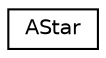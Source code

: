 digraph "Graphical Class Hierarchy"
{
 // LATEX_PDF_SIZE
  edge [fontname="Helvetica",fontsize="10",labelfontname="Helvetica",labelfontsize="10"];
  node [fontname="Helvetica",fontsize="10",shape=record];
  rankdir="LR";
  Node0 [label="AStar",height=0.2,width=0.4,color="black", fillcolor="white", style="filled",URL="$class_a_star.html",tooltip=" "];
}
